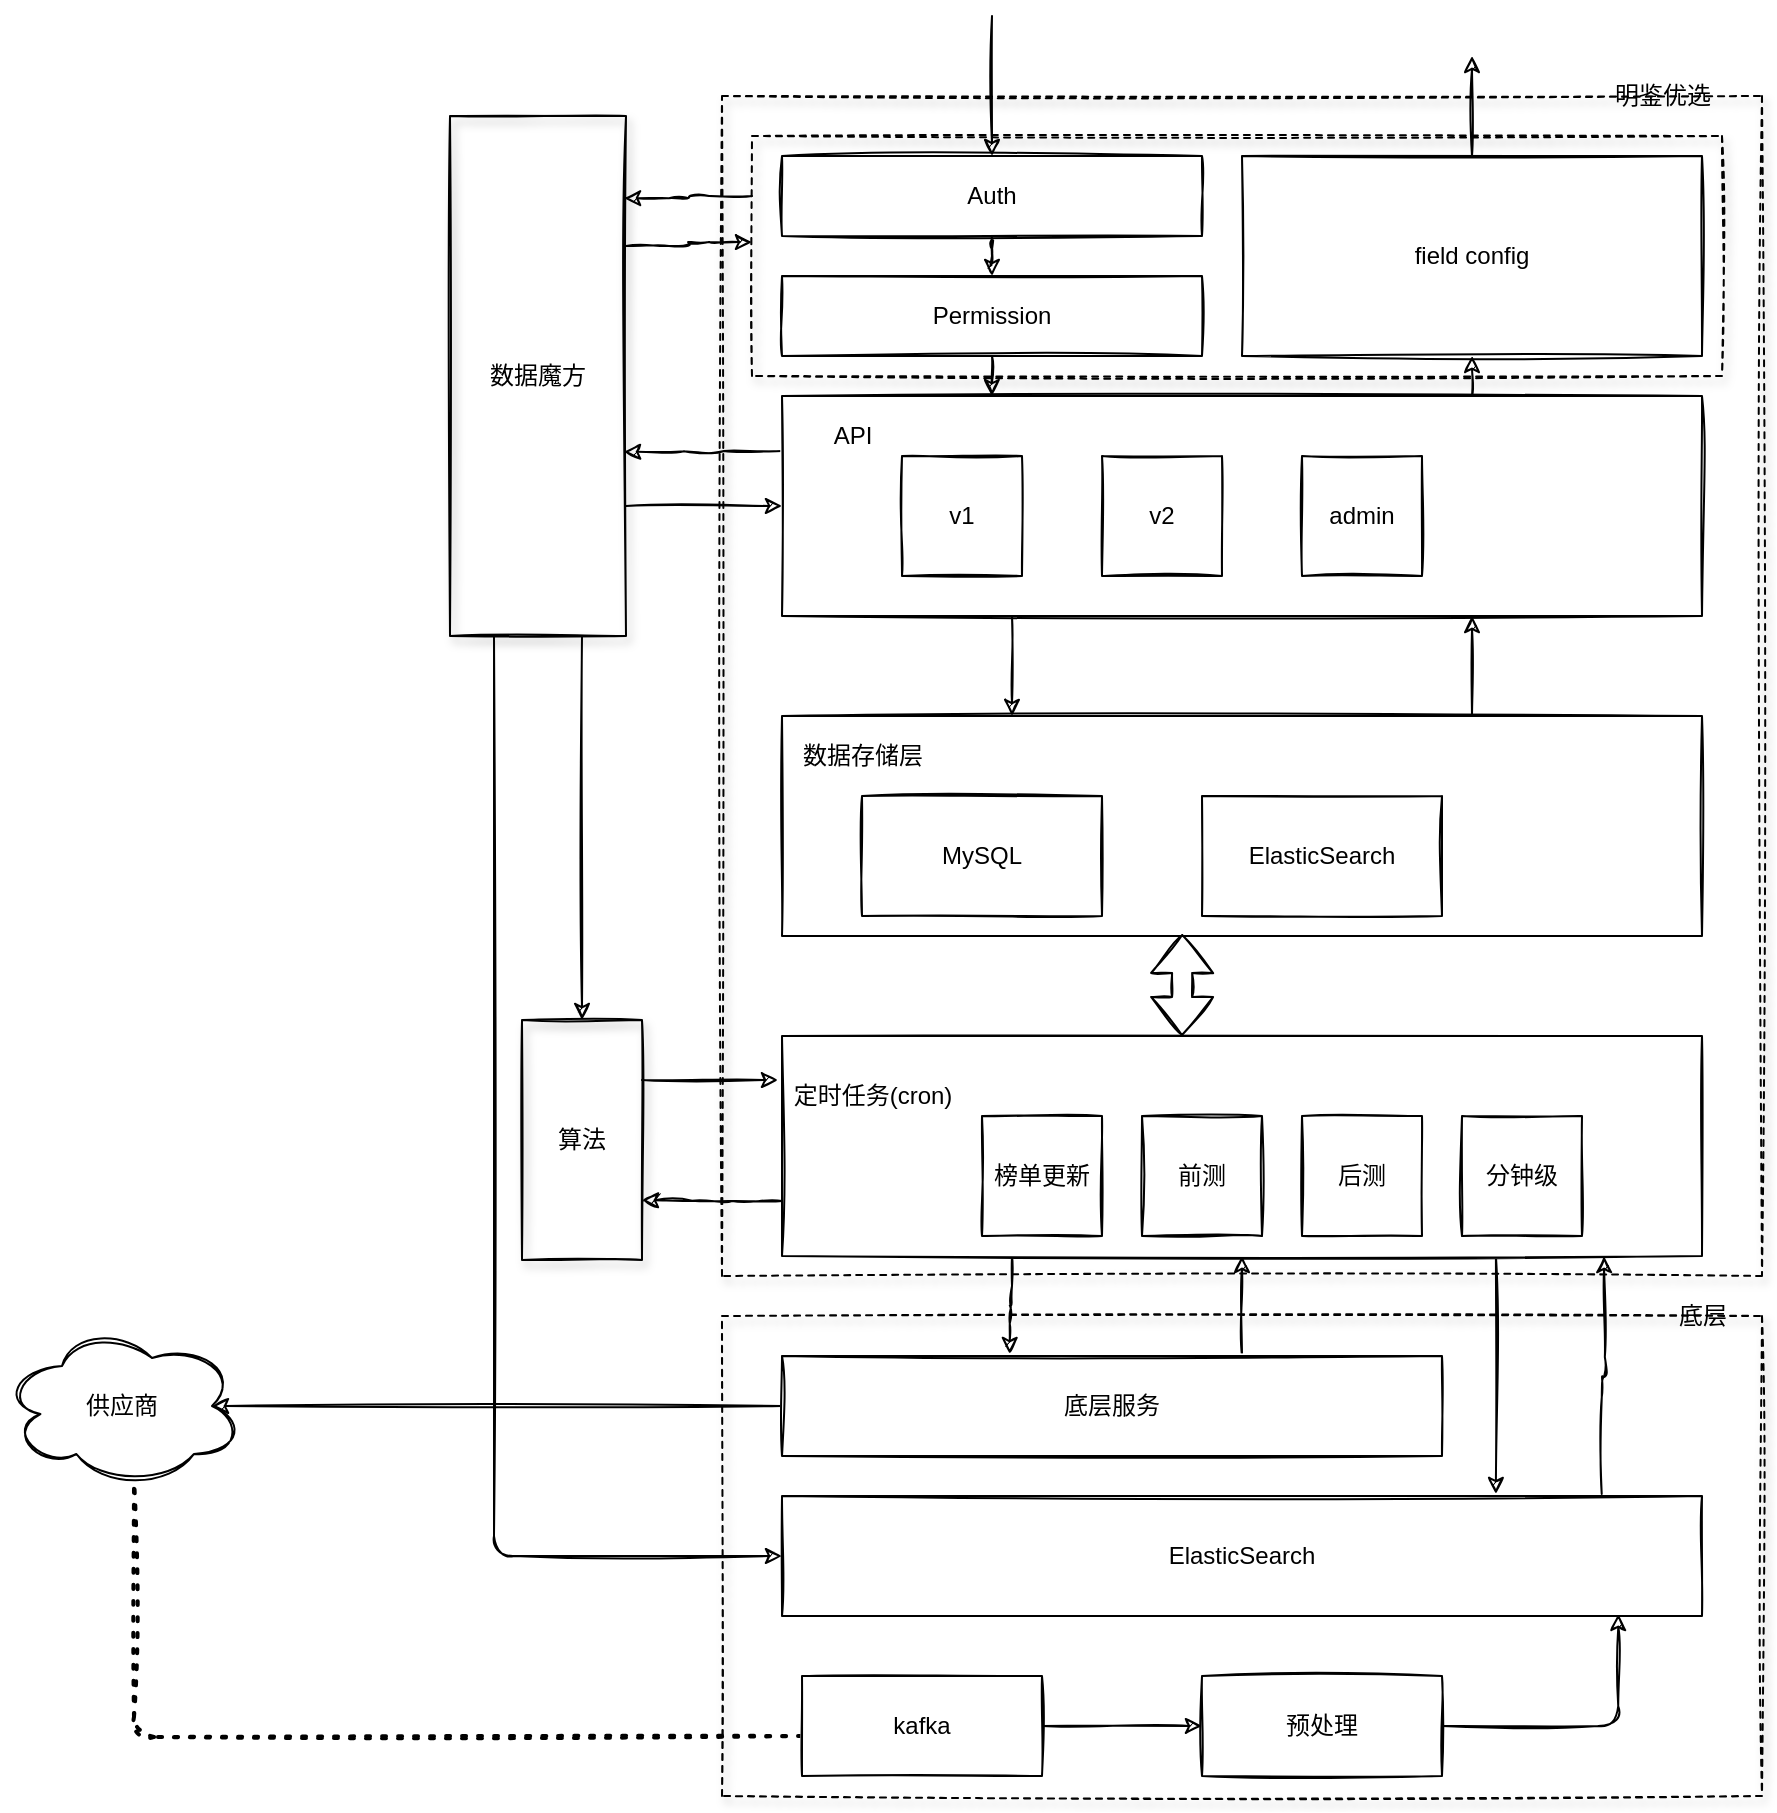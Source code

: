 <mxfile version="15.8.6" type="github">
  <diagram id="wS9bEheT6UiltXXAWt31" name="第 1 页">
    <mxGraphModel dx="946" dy="646" grid="1" gridSize="10" guides="1" tooltips="1" connect="1" arrows="1" fold="1" page="1" pageScale="1" pageWidth="12000" pageHeight="12000" math="0" shadow="0">
      <root>
        <mxCell id="0" />
        <mxCell id="1" parent="0" />
        <mxCell id="LwtjC8Bvbs0usFyJ0WZU-47" value="" style="rounded=0;whiteSpace=wrap;html=1;dashed=1;fillColor=none;shadow=1;sketch=1;" vertex="1" parent="1">
          <mxGeometry x="560" y="770" width="520" height="240" as="geometry" />
        </mxCell>
        <mxCell id="LwtjC8Bvbs0usFyJ0WZU-48" value="" style="rounded=0;whiteSpace=wrap;html=1;dashed=1;fillColor=none;shadow=1;sketch=1;" vertex="1" parent="1">
          <mxGeometry x="560" y="160" width="520" height="590" as="geometry" />
        </mxCell>
        <mxCell id="LwtjC8Bvbs0usFyJ0WZU-66" style="edgeStyle=orthogonalEdgeStyle;rounded=1;orthogonalLoop=1;jettySize=auto;html=1;exitX=0;exitY=0.25;exitDx=0;exitDy=0;entryX=0.989;entryY=0.646;entryDx=0;entryDy=0;entryPerimeter=0;sketch=1;" edge="1" parent="1" source="LwtjC8Bvbs0usFyJ0WZU-1" target="LwtjC8Bvbs0usFyJ0WZU-51">
          <mxGeometry relative="1" as="geometry" />
        </mxCell>
        <mxCell id="LwtjC8Bvbs0usFyJ0WZU-1" value="" style="rounded=0;whiteSpace=wrap;html=1;sketch=1;" vertex="1" parent="1">
          <mxGeometry x="590" y="310" width="460" height="110" as="geometry" />
        </mxCell>
        <mxCell id="LwtjC8Bvbs0usFyJ0WZU-2" value="API" style="text;html=1;resizable=0;autosize=1;align=center;verticalAlign=middle;points=[];fillColor=none;strokeColor=none;rounded=0;sketch=1;" vertex="1" parent="1">
          <mxGeometry x="610" y="320" width="30" height="20" as="geometry" />
        </mxCell>
        <mxCell id="LwtjC8Bvbs0usFyJ0WZU-3" value="v1" style="rounded=0;whiteSpace=wrap;html=1;sketch=1;" vertex="1" parent="1">
          <mxGeometry x="650" y="340" width="60" height="60" as="geometry" />
        </mxCell>
        <mxCell id="LwtjC8Bvbs0usFyJ0WZU-4" value="v2" style="rounded=0;whiteSpace=wrap;html=1;sketch=1;" vertex="1" parent="1">
          <mxGeometry x="750" y="340" width="60" height="60" as="geometry" />
        </mxCell>
        <mxCell id="LwtjC8Bvbs0usFyJ0WZU-5" value="admin" style="rounded=0;whiteSpace=wrap;html=1;sketch=1;" vertex="1" parent="1">
          <mxGeometry x="850" y="340" width="60" height="60" as="geometry" />
        </mxCell>
        <mxCell id="LwtjC8Bvbs0usFyJ0WZU-6" value="" style="rounded=0;whiteSpace=wrap;html=1;sketch=1;" vertex="1" parent="1">
          <mxGeometry x="590" y="470" width="460" height="110" as="geometry" />
        </mxCell>
        <mxCell id="LwtjC8Bvbs0usFyJ0WZU-7" value="MySQL" style="rounded=0;whiteSpace=wrap;html=1;sketch=1;" vertex="1" parent="1">
          <mxGeometry x="630" y="510" width="120" height="60" as="geometry" />
        </mxCell>
        <mxCell id="LwtjC8Bvbs0usFyJ0WZU-8" value="数据存储层" style="text;html=1;resizable=0;autosize=1;align=center;verticalAlign=middle;points=[];fillColor=none;strokeColor=none;rounded=0;sketch=1;" vertex="1" parent="1">
          <mxGeometry x="590" y="480" width="80" height="20" as="geometry" />
        </mxCell>
        <mxCell id="LwtjC8Bvbs0usFyJ0WZU-9" value="ElasticSearch" style="rounded=0;whiteSpace=wrap;html=1;sketch=1;" vertex="1" parent="1">
          <mxGeometry x="800" y="510" width="120" height="60" as="geometry" />
        </mxCell>
        <mxCell id="LwtjC8Bvbs0usFyJ0WZU-58" style="edgeStyle=orthogonalEdgeStyle;rounded=1;orthogonalLoop=1;jettySize=auto;html=1;exitX=0;exitY=0.75;exitDx=0;exitDy=0;entryX=1;entryY=0.75;entryDx=0;entryDy=0;sketch=1;" edge="1" parent="1" source="LwtjC8Bvbs0usFyJ0WZU-10" target="LwtjC8Bvbs0usFyJ0WZU-57">
          <mxGeometry relative="1" as="geometry" />
        </mxCell>
        <mxCell id="LwtjC8Bvbs0usFyJ0WZU-72" style="edgeStyle=orthogonalEdgeStyle;rounded=1;orthogonalLoop=1;jettySize=auto;html=1;exitX=0.25;exitY=1;exitDx=0;exitDy=0;entryX=0.345;entryY=-0.02;entryDx=0;entryDy=0;entryPerimeter=0;sketch=1;" edge="1" parent="1" source="LwtjC8Bvbs0usFyJ0WZU-10" target="LwtjC8Bvbs0usFyJ0WZU-16">
          <mxGeometry relative="1" as="geometry" />
        </mxCell>
        <mxCell id="LwtjC8Bvbs0usFyJ0WZU-74" style="edgeStyle=orthogonalEdgeStyle;rounded=1;orthogonalLoop=1;jettySize=auto;html=1;exitX=0.776;exitY=1;exitDx=0;exitDy=0;entryX=0.776;entryY=-0.017;entryDx=0;entryDy=0;entryPerimeter=0;exitPerimeter=0;sketch=1;" edge="1" parent="1" source="LwtjC8Bvbs0usFyJ0WZU-10" target="LwtjC8Bvbs0usFyJ0WZU-18">
          <mxGeometry relative="1" as="geometry" />
        </mxCell>
        <mxCell id="LwtjC8Bvbs0usFyJ0WZU-10" value="" style="rounded=0;whiteSpace=wrap;html=1;sketch=1;" vertex="1" parent="1">
          <mxGeometry x="590" y="630" width="460" height="110" as="geometry" />
        </mxCell>
        <mxCell id="LwtjC8Bvbs0usFyJ0WZU-11" value="定时任务(cron)" style="text;html=1;resizable=0;autosize=1;align=center;verticalAlign=middle;points=[];fillColor=none;strokeColor=none;rounded=0;sketch=1;" vertex="1" parent="1">
          <mxGeometry x="590" y="650" width="90" height="20" as="geometry" />
        </mxCell>
        <mxCell id="LwtjC8Bvbs0usFyJ0WZU-12" value="榜单更新" style="rounded=0;whiteSpace=wrap;html=1;sketch=1;" vertex="1" parent="1">
          <mxGeometry x="690" y="670" width="60" height="60" as="geometry" />
        </mxCell>
        <mxCell id="LwtjC8Bvbs0usFyJ0WZU-13" value="前测" style="rounded=0;whiteSpace=wrap;html=1;sketch=1;" vertex="1" parent="1">
          <mxGeometry x="770" y="670" width="60" height="60" as="geometry" />
        </mxCell>
        <mxCell id="LwtjC8Bvbs0usFyJ0WZU-14" value="后测&lt;span style=&quot;color: rgba(0 , 0 , 0 , 0) ; font-family: monospace ; font-size: 0px&quot;&gt;%3CmxGraphModel%3E%3Croot%3E%3CmxCell%20id%3D%220%22%2F%3E%3CmxCell%20id%3D%221%22%20parent%3D%220%22%2F%3E%3CmxCell%20id%3D%222%22%20value%3D%22%E6%A6%9C%E5%8D%95%E6%9B%B4%E6%96%B0%22%20style%3D%22rounded%3D0%3BwhiteSpace%3Dwrap%3Bhtml%3D1%3Bsketch%3D1%3B%22%20vertex%3D%221%22%20parent%3D%221%22%3E%3CmxGeometry%20x%3D%22690%22%20y%3D%22670%22%20width%3D%2260%22%20height%3D%2260%22%20as%3D%22geometry%22%2F%3E%3C%2FmxCell%3E%3C%2Froot%3E%3C%2FmxGraphModel%3E&lt;/span&gt;" style="rounded=0;whiteSpace=wrap;html=1;sketch=1;" vertex="1" parent="1">
          <mxGeometry x="850" y="670" width="60" height="60" as="geometry" />
        </mxCell>
        <mxCell id="LwtjC8Bvbs0usFyJ0WZU-15" value="分钟级" style="rounded=0;whiteSpace=wrap;html=1;sketch=1;" vertex="1" parent="1">
          <mxGeometry x="930" y="670" width="60" height="60" as="geometry" />
        </mxCell>
        <mxCell id="LwtjC8Bvbs0usFyJ0WZU-40" style="edgeStyle=orthogonalEdgeStyle;curved=0;rounded=1;orthogonalLoop=1;jettySize=auto;html=1;exitX=0;exitY=0.5;exitDx=0;exitDy=0;entryX=0.875;entryY=0.5;entryDx=0;entryDy=0;entryPerimeter=0;sketch=1;" edge="1" parent="1" source="LwtjC8Bvbs0usFyJ0WZU-16" target="LwtjC8Bvbs0usFyJ0WZU-41">
          <mxGeometry relative="1" as="geometry">
            <mxPoint x="290" y="815" as="targetPoint" />
          </mxGeometry>
        </mxCell>
        <mxCell id="LwtjC8Bvbs0usFyJ0WZU-73" style="edgeStyle=orthogonalEdgeStyle;rounded=1;orthogonalLoop=1;jettySize=auto;html=1;exitX=0.697;exitY=0;exitDx=0;exitDy=0;entryX=0.5;entryY=1;entryDx=0;entryDy=0;exitPerimeter=0;sketch=1;" edge="1" parent="1" source="LwtjC8Bvbs0usFyJ0WZU-16" target="LwtjC8Bvbs0usFyJ0WZU-10">
          <mxGeometry relative="1" as="geometry" />
        </mxCell>
        <mxCell id="LwtjC8Bvbs0usFyJ0WZU-16" value="底层服务" style="rounded=0;whiteSpace=wrap;html=1;sketch=1;" vertex="1" parent="1">
          <mxGeometry x="590" y="790" width="330" height="50" as="geometry" />
        </mxCell>
        <mxCell id="LwtjC8Bvbs0usFyJ0WZU-76" style="edgeStyle=orthogonalEdgeStyle;rounded=1;orthogonalLoop=1;jettySize=auto;html=1;exitX=0.891;exitY=-0.017;exitDx=0;exitDy=0;exitPerimeter=0;sketch=1;" edge="1" parent="1" source="LwtjC8Bvbs0usFyJ0WZU-18">
          <mxGeometry relative="1" as="geometry">
            <mxPoint x="1001" y="740" as="targetPoint" />
          </mxGeometry>
        </mxCell>
        <mxCell id="LwtjC8Bvbs0usFyJ0WZU-18" value="ElasticSearch" style="rounded=0;whiteSpace=wrap;html=1;sketch=1;" vertex="1" parent="1">
          <mxGeometry x="590" y="860" width="460" height="60" as="geometry" />
        </mxCell>
        <mxCell id="LwtjC8Bvbs0usFyJ0WZU-31" value="" style="edgeStyle=orthogonalEdgeStyle;curved=0;rounded=1;orthogonalLoop=1;jettySize=auto;html=1;sketch=1;" edge="1" parent="1" source="LwtjC8Bvbs0usFyJ0WZU-20" target="LwtjC8Bvbs0usFyJ0WZU-21">
          <mxGeometry relative="1" as="geometry" />
        </mxCell>
        <mxCell id="LwtjC8Bvbs0usFyJ0WZU-20" value="Auth" style="rounded=0;whiteSpace=wrap;html=1;sketch=1;" vertex="1" parent="1">
          <mxGeometry x="590" y="190" width="210" height="40" as="geometry" />
        </mxCell>
        <mxCell id="LwtjC8Bvbs0usFyJ0WZU-28" style="edgeStyle=orthogonalEdgeStyle;curved=0;rounded=1;orthogonalLoop=1;jettySize=auto;html=1;exitX=0.5;exitY=1;exitDx=0;exitDy=0;entryX=0.228;entryY=0;entryDx=0;entryDy=0;entryPerimeter=0;sketch=1;" edge="1" parent="1" source="LwtjC8Bvbs0usFyJ0WZU-21" target="LwtjC8Bvbs0usFyJ0WZU-1">
          <mxGeometry relative="1" as="geometry" />
        </mxCell>
        <mxCell id="LwtjC8Bvbs0usFyJ0WZU-21" value="Permission" style="rounded=0;whiteSpace=wrap;html=1;sketch=1;" vertex="1" parent="1">
          <mxGeometry x="590" y="250" width="210" height="40" as="geometry" />
        </mxCell>
        <mxCell id="LwtjC8Bvbs0usFyJ0WZU-22" value="field config" style="rounded=0;whiteSpace=wrap;html=1;sketch=1;" vertex="1" parent="1">
          <mxGeometry x="820" y="190" width="230" height="100" as="geometry" />
        </mxCell>
        <mxCell id="LwtjC8Bvbs0usFyJ0WZU-23" value="" style="shape=flexArrow;endArrow=classic;startArrow=classic;html=1;rounded=1;curved=0;entryX=0.435;entryY=0.991;entryDx=0;entryDy=0;entryPerimeter=0;sketch=1;" edge="1" parent="1" target="LwtjC8Bvbs0usFyJ0WZU-6">
          <mxGeometry width="100" height="100" relative="1" as="geometry">
            <mxPoint x="790" y="630" as="sourcePoint" />
            <mxPoint x="850" y="570" as="targetPoint" />
          </mxGeometry>
        </mxCell>
        <mxCell id="LwtjC8Bvbs0usFyJ0WZU-24" value="" style="endArrow=classic;html=1;rounded=1;curved=0;entryX=0.5;entryY=0;entryDx=0;entryDy=0;sketch=1;" edge="1" parent="1" target="LwtjC8Bvbs0usFyJ0WZU-20">
          <mxGeometry width="50" height="50" relative="1" as="geometry">
            <mxPoint x="695" y="120" as="sourcePoint" />
            <mxPoint x="720" y="160" as="targetPoint" />
          </mxGeometry>
        </mxCell>
        <mxCell id="LwtjC8Bvbs0usFyJ0WZU-32" value="" style="endArrow=classic;html=1;rounded=1;curved=0;exitX=0.25;exitY=1;exitDx=0;exitDy=0;entryX=0.25;entryY=0;entryDx=0;entryDy=0;sketch=1;" edge="1" parent="1" source="LwtjC8Bvbs0usFyJ0WZU-1" target="LwtjC8Bvbs0usFyJ0WZU-6">
          <mxGeometry width="50" height="50" relative="1" as="geometry">
            <mxPoint x="830" y="520" as="sourcePoint" />
            <mxPoint x="880" y="470" as="targetPoint" />
          </mxGeometry>
        </mxCell>
        <mxCell id="LwtjC8Bvbs0usFyJ0WZU-33" value="" style="endArrow=classic;html=1;rounded=1;curved=0;entryX=0.75;entryY=1;entryDx=0;entryDy=0;exitX=0.75;exitY=0;exitDx=0;exitDy=0;sketch=1;" edge="1" parent="1" source="LwtjC8Bvbs0usFyJ0WZU-6" target="LwtjC8Bvbs0usFyJ0WZU-1">
          <mxGeometry width="50" height="50" relative="1" as="geometry">
            <mxPoint x="830" y="590" as="sourcePoint" />
            <mxPoint x="880" y="540" as="targetPoint" />
          </mxGeometry>
        </mxCell>
        <mxCell id="LwtjC8Bvbs0usFyJ0WZU-34" value="" style="endArrow=classic;html=1;rounded=1;curved=0;exitX=0.5;exitY=0;exitDx=0;exitDy=0;sketch=1;" edge="1" parent="1" source="LwtjC8Bvbs0usFyJ0WZU-22">
          <mxGeometry width="50" height="50" relative="1" as="geometry">
            <mxPoint x="935" y="190" as="sourcePoint" />
            <mxPoint x="935" y="140" as="targetPoint" />
          </mxGeometry>
        </mxCell>
        <mxCell id="LwtjC8Bvbs0usFyJ0WZU-35" value="" style="endArrow=classic;html=1;rounded=1;curved=0;entryX=0.5;entryY=1;entryDx=0;entryDy=0;sketch=1;" edge="1" parent="1" target="LwtjC8Bvbs0usFyJ0WZU-22">
          <mxGeometry width="50" height="50" relative="1" as="geometry">
            <mxPoint x="935" y="310" as="sourcePoint" />
            <mxPoint x="880" y="390" as="targetPoint" />
          </mxGeometry>
        </mxCell>
        <mxCell id="LwtjC8Bvbs0usFyJ0WZU-41" value="供应商" style="ellipse;shape=cloud;whiteSpace=wrap;html=1;rounded=0;sketch=1;" vertex="1" parent="1">
          <mxGeometry x="200" y="775" width="120" height="80" as="geometry" />
        </mxCell>
        <mxCell id="LwtjC8Bvbs0usFyJ0WZU-42" value="" style="endArrow=none;dashed=1;html=1;dashPattern=1 3;strokeWidth=2;rounded=1;entryX=0.55;entryY=0.95;entryDx=0;entryDy=0;entryPerimeter=0;edgeStyle=orthogonalEdgeStyle;sketch=1;" edge="1" parent="1" target="LwtjC8Bvbs0usFyJ0WZU-41">
          <mxGeometry width="50" height="50" relative="1" as="geometry">
            <mxPoint x="600" y="980" as="sourcePoint" />
            <mxPoint x="230" y="850" as="targetPoint" />
          </mxGeometry>
        </mxCell>
        <mxCell id="LwtjC8Bvbs0usFyJ0WZU-45" value="" style="edgeStyle=orthogonalEdgeStyle;curved=0;rounded=1;orthogonalLoop=1;jettySize=auto;html=1;sketch=1;" edge="1" parent="1" source="LwtjC8Bvbs0usFyJ0WZU-43" target="LwtjC8Bvbs0usFyJ0WZU-44">
          <mxGeometry relative="1" as="geometry" />
        </mxCell>
        <mxCell id="LwtjC8Bvbs0usFyJ0WZU-43" value="kafka" style="rounded=0;whiteSpace=wrap;html=1;sketch=1;" vertex="1" parent="1">
          <mxGeometry x="600" y="950" width="120" height="50" as="geometry" />
        </mxCell>
        <mxCell id="LwtjC8Bvbs0usFyJ0WZU-46" style="edgeStyle=orthogonalEdgeStyle;curved=0;rounded=1;orthogonalLoop=1;jettySize=auto;html=1;exitX=1;exitY=0.5;exitDx=0;exitDy=0;entryX=0.909;entryY=0.983;entryDx=0;entryDy=0;entryPerimeter=0;sketch=1;" edge="1" parent="1" source="LwtjC8Bvbs0usFyJ0WZU-44" target="LwtjC8Bvbs0usFyJ0WZU-18">
          <mxGeometry relative="1" as="geometry">
            <Array as="points">
              <mxPoint x="1008" y="975" />
            </Array>
          </mxGeometry>
        </mxCell>
        <mxCell id="LwtjC8Bvbs0usFyJ0WZU-44" value="预处理" style="rounded=0;whiteSpace=wrap;html=1;sketch=1;" vertex="1" parent="1">
          <mxGeometry x="800" y="950" width="120" height="50" as="geometry" />
        </mxCell>
        <mxCell id="LwtjC8Bvbs0usFyJ0WZU-49" value="明鉴优选" style="text;html=1;resizable=0;autosize=1;align=center;verticalAlign=middle;points=[];fillColor=none;strokeColor=none;rounded=0;shadow=1;dashed=1;sketch=1;" vertex="1" parent="1">
          <mxGeometry x="1000" y="150" width="60" height="20" as="geometry" />
        </mxCell>
        <mxCell id="LwtjC8Bvbs0usFyJ0WZU-50" value="底层" style="text;html=1;resizable=0;autosize=1;align=center;verticalAlign=middle;points=[];fillColor=none;strokeColor=none;rounded=0;shadow=1;dashed=1;sketch=1;" vertex="1" parent="1">
          <mxGeometry x="1030" y="760" width="40" height="20" as="geometry" />
        </mxCell>
        <mxCell id="LwtjC8Bvbs0usFyJ0WZU-55" style="edgeStyle=orthogonalEdgeStyle;rounded=1;orthogonalLoop=1;jettySize=auto;html=1;exitX=0.25;exitY=1;exitDx=0;exitDy=0;entryX=0;entryY=0.5;entryDx=0;entryDy=0;sketch=1;" edge="1" parent="1" source="LwtjC8Bvbs0usFyJ0WZU-51" target="LwtjC8Bvbs0usFyJ0WZU-18">
          <mxGeometry relative="1" as="geometry" />
        </mxCell>
        <mxCell id="LwtjC8Bvbs0usFyJ0WZU-60" style="edgeStyle=orthogonalEdgeStyle;rounded=1;orthogonalLoop=1;jettySize=auto;html=1;exitX=0.75;exitY=1;exitDx=0;exitDy=0;entryX=0.5;entryY=0;entryDx=0;entryDy=0;sketch=1;" edge="1" parent="1" source="LwtjC8Bvbs0usFyJ0WZU-51" target="LwtjC8Bvbs0usFyJ0WZU-57">
          <mxGeometry relative="1" as="geometry" />
        </mxCell>
        <mxCell id="LwtjC8Bvbs0usFyJ0WZU-68" style="edgeStyle=orthogonalEdgeStyle;rounded=1;orthogonalLoop=1;jettySize=auto;html=1;exitX=1;exitY=0.75;exitDx=0;exitDy=0;sketch=1;" edge="1" parent="1" source="LwtjC8Bvbs0usFyJ0WZU-51" target="LwtjC8Bvbs0usFyJ0WZU-1">
          <mxGeometry relative="1" as="geometry" />
        </mxCell>
        <mxCell id="LwtjC8Bvbs0usFyJ0WZU-70" style="edgeStyle=orthogonalEdgeStyle;rounded=1;orthogonalLoop=1;jettySize=auto;html=1;exitX=1;exitY=0.25;exitDx=0;exitDy=0;entryX=0;entryY=0.442;entryDx=0;entryDy=0;entryPerimeter=0;sketch=1;" edge="1" parent="1" source="LwtjC8Bvbs0usFyJ0WZU-51" target="LwtjC8Bvbs0usFyJ0WZU-61">
          <mxGeometry relative="1" as="geometry" />
        </mxCell>
        <mxCell id="LwtjC8Bvbs0usFyJ0WZU-51" value="数据魔方" style="rounded=0;whiteSpace=wrap;html=1;shadow=1;fillColor=none;strokeColor=default;sketch=1;" vertex="1" parent="1">
          <mxGeometry x="424" y="170" width="88" height="260" as="geometry" />
        </mxCell>
        <mxCell id="LwtjC8Bvbs0usFyJ0WZU-59" style="edgeStyle=orthogonalEdgeStyle;rounded=1;orthogonalLoop=1;jettySize=auto;html=1;exitX=1;exitY=0.25;exitDx=0;exitDy=0;entryX=-0.022;entryY=0.1;entryDx=0;entryDy=0;entryPerimeter=0;sketch=1;" edge="1" parent="1" source="LwtjC8Bvbs0usFyJ0WZU-57" target="LwtjC8Bvbs0usFyJ0WZU-11">
          <mxGeometry relative="1" as="geometry" />
        </mxCell>
        <mxCell id="LwtjC8Bvbs0usFyJ0WZU-57" value="算法" style="rounded=0;whiteSpace=wrap;html=1;shadow=1;strokeColor=default;fillColor=none;sketch=1;" vertex="1" parent="1">
          <mxGeometry x="460" y="622" width="60" height="120" as="geometry" />
        </mxCell>
        <mxCell id="LwtjC8Bvbs0usFyJ0WZU-71" style="edgeStyle=orthogonalEdgeStyle;rounded=1;orthogonalLoop=1;jettySize=auto;html=1;exitX=0;exitY=0.25;exitDx=0;exitDy=0;entryX=0.989;entryY=0.158;entryDx=0;entryDy=0;entryPerimeter=0;sketch=1;" edge="1" parent="1" source="LwtjC8Bvbs0usFyJ0WZU-61" target="LwtjC8Bvbs0usFyJ0WZU-51">
          <mxGeometry relative="1" as="geometry" />
        </mxCell>
        <mxCell id="LwtjC8Bvbs0usFyJ0WZU-61" value="" style="rounded=0;whiteSpace=wrap;html=1;shadow=1;strokeColor=default;fillColor=none;dashed=1;sketch=1;" vertex="1" parent="1">
          <mxGeometry x="575" y="180" width="485" height="120" as="geometry" />
        </mxCell>
      </root>
    </mxGraphModel>
  </diagram>
</mxfile>
